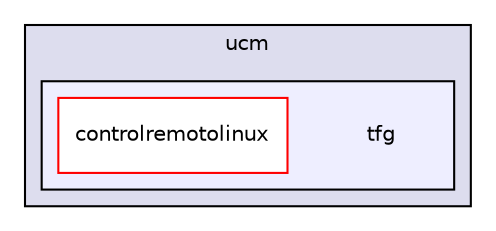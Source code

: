 digraph "src/es/ucm/tfg/" {
  compound=true
  node [ fontsize="10", fontname="Helvetica"];
  edge [ labelfontsize="10", labelfontname="Helvetica"];
  subgraph clusterdir_2c655d72bbe720edd7f730010bed6bfb {
    graph [ bgcolor="#ddddee", pencolor="black", label="ucm" fontname="Helvetica", fontsize="10", URL="dir_2c655d72bbe720edd7f730010bed6bfb.html"]
  subgraph clusterdir_a1d07b4aee76f452ab2346acf7e26494 {
    graph [ bgcolor="#eeeeff", pencolor="black", label="" URL="dir_a1d07b4aee76f452ab2346acf7e26494.html"];
    dir_a1d07b4aee76f452ab2346acf7e26494 [shape=plaintext label="tfg"];
    dir_80c48e7f4d2c0509fcb7e7c3fc6969ad [shape=box label="controlremotolinux" color="red" fillcolor="white" style="filled" URL="dir_80c48e7f4d2c0509fcb7e7c3fc6969ad.html"];
  }
  }
}
